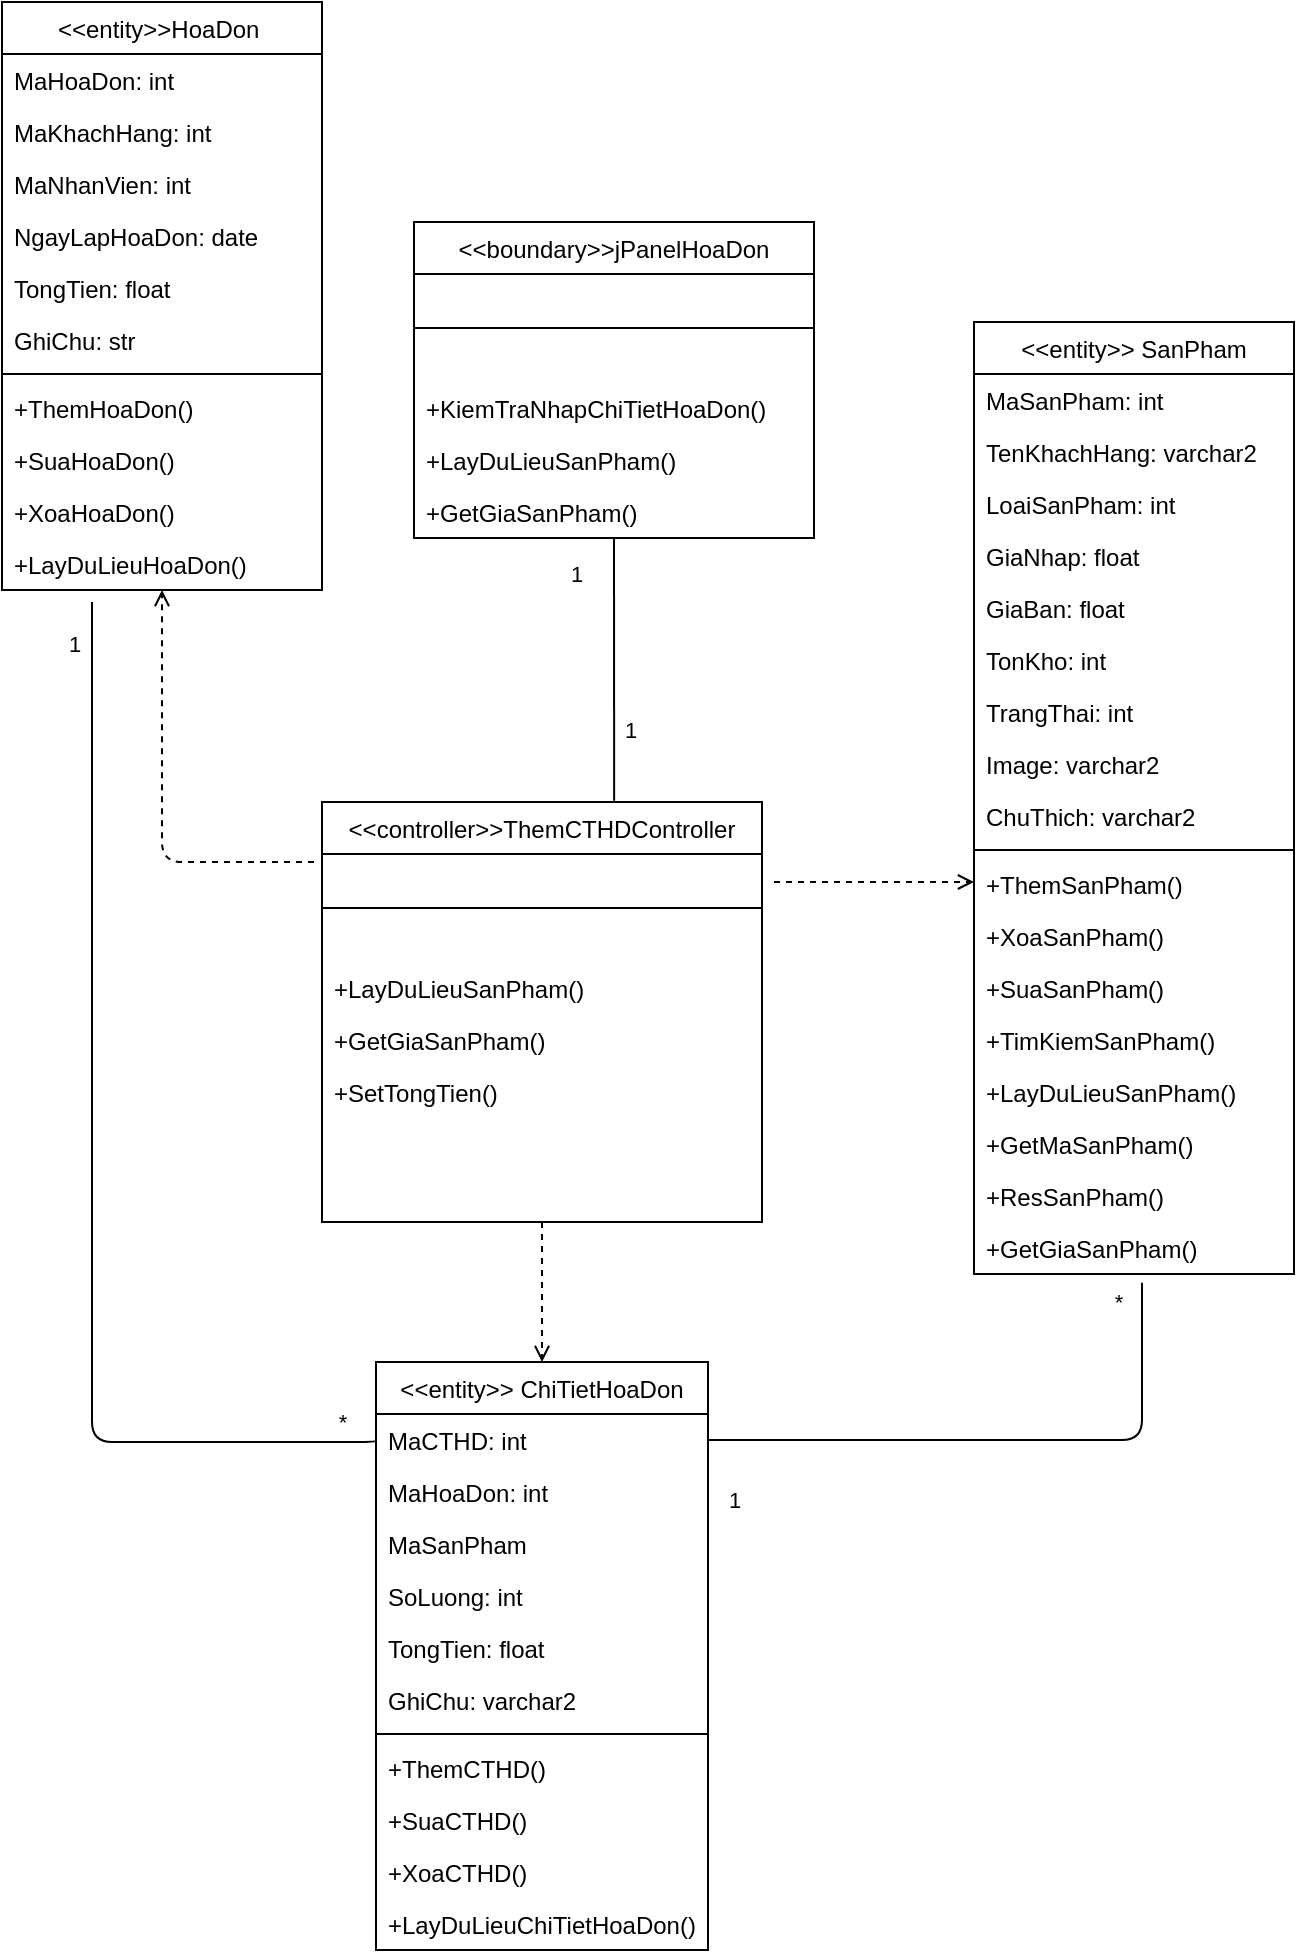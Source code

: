 <mxfile version="13.3.0" type="google"><diagram id="C5RBs43oDa-KdzZeNtuy" name="Page-1"><mxGraphModel dx="1115" dy="377" grid="1" gridSize="10" guides="1" tooltips="1" connect="1" arrows="1" fold="1" page="1" pageScale="1" pageWidth="827" pageHeight="1169" math="0" shadow="0"><root><mxCell id="WIyWlLk6GJQsqaUBKTNV-0"/><mxCell id="WIyWlLk6GJQsqaUBKTNV-1" parent="WIyWlLk6GJQsqaUBKTNV-0"/><mxCell id="TeF3yf9PjKHdRJ4pAOx2-1" value="" style="edgeStyle=elbowEdgeStyle;html=1;endArrow=open;elbow=vertical;endFill=1;dashed=1;entryX=0.5;entryY=1;entryDx=0;entryDy=0;" parent="WIyWlLk6GJQsqaUBKTNV-1" target="TeF3yf9PjKHdRJ4pAOx2-2" edge="1"><mxGeometry width="100" height="75" relative="1" as="geometry"><mxPoint x="256" y="510" as="sourcePoint"/><mxPoint x="380" y="470" as="targetPoint"/><Array as="points"><mxPoint x="420" y="510"/></Array></mxGeometry></mxCell><mxCell id="TeF3yf9PjKHdRJ4pAOx2-2" value="&lt;&lt;entity&gt;&gt;HoaDon " style="swimlane;fontStyle=0;align=center;verticalAlign=top;childLayout=stackLayout;horizontal=1;startSize=26;horizontalStack=0;resizeParent=1;resizeLast=0;collapsible=1;marginBottom=0;rounded=0;shadow=0;strokeWidth=1;" parent="WIyWlLk6GJQsqaUBKTNV-1" vertex="1"><mxGeometry x="100" y="80" width="160" height="294" as="geometry"><mxRectangle x="130" y="380" width="160" height="26" as="alternateBounds"/></mxGeometry></mxCell><mxCell id="TeF3yf9PjKHdRJ4pAOx2-3" value="MaHoaDon: int" style="text;align=left;verticalAlign=top;spacingLeft=4;spacingRight=4;overflow=hidden;rotatable=0;points=[[0,0.5],[1,0.5]];portConstraint=eastwest;" parent="TeF3yf9PjKHdRJ4pAOx2-2" vertex="1"><mxGeometry y="26" width="160" height="26" as="geometry"/></mxCell><mxCell id="TeF3yf9PjKHdRJ4pAOx2-4" value="MaKhachHang: int" style="text;align=left;verticalAlign=top;spacingLeft=4;spacingRight=4;overflow=hidden;rotatable=0;points=[[0,0.5],[1,0.5]];portConstraint=eastwest;" parent="TeF3yf9PjKHdRJ4pAOx2-2" vertex="1"><mxGeometry y="52" width="160" height="26" as="geometry"/></mxCell><mxCell id="TeF3yf9PjKHdRJ4pAOx2-5" value="MaNhanVien: int" style="text;align=left;verticalAlign=top;spacingLeft=4;spacingRight=4;overflow=hidden;rotatable=0;points=[[0,0.5],[1,0.5]];portConstraint=eastwest;rounded=0;shadow=0;html=0;" parent="TeF3yf9PjKHdRJ4pAOx2-2" vertex="1"><mxGeometry y="78" width="160" height="26" as="geometry"/></mxCell><mxCell id="TeF3yf9PjKHdRJ4pAOx2-6" value="NgayLapHoaDon: date" style="text;align=left;verticalAlign=top;spacingLeft=4;spacingRight=4;overflow=hidden;rotatable=0;points=[[0,0.5],[1,0.5]];portConstraint=eastwest;" parent="TeF3yf9PjKHdRJ4pAOx2-2" vertex="1"><mxGeometry y="104" width="160" height="26" as="geometry"/></mxCell><mxCell id="TeF3yf9PjKHdRJ4pAOx2-7" value="TongTien: float" style="text;align=left;verticalAlign=top;spacingLeft=4;spacingRight=4;overflow=hidden;rotatable=0;points=[[0,0.5],[1,0.5]];portConstraint=eastwest;" parent="TeF3yf9PjKHdRJ4pAOx2-2" vertex="1"><mxGeometry y="130" width="160" height="26" as="geometry"/></mxCell><mxCell id="TeF3yf9PjKHdRJ4pAOx2-8" value="GhiChu: str" style="text;align=left;verticalAlign=top;spacingLeft=4;spacingRight=4;overflow=hidden;rotatable=0;points=[[0,0.5],[1,0.5]];portConstraint=eastwest;" parent="TeF3yf9PjKHdRJ4pAOx2-2" vertex="1"><mxGeometry y="156" width="160" height="26" as="geometry"/></mxCell><mxCell id="TeF3yf9PjKHdRJ4pAOx2-9" value="" style="line;html=1;strokeWidth=1;align=left;verticalAlign=middle;spacingTop=-1;spacingLeft=3;spacingRight=3;rotatable=0;labelPosition=right;points=[];portConstraint=eastwest;" parent="TeF3yf9PjKHdRJ4pAOx2-2" vertex="1"><mxGeometry y="182" width="160" height="8" as="geometry"/></mxCell><mxCell id="TeF3yf9PjKHdRJ4pAOx2-10" value="+ThemHoaDon()" style="text;align=left;verticalAlign=top;spacingLeft=4;spacingRight=4;overflow=hidden;rotatable=0;points=[[0,0.5],[1,0.5]];portConstraint=eastwest;fontStyle=0" parent="TeF3yf9PjKHdRJ4pAOx2-2" vertex="1"><mxGeometry y="190" width="160" height="26" as="geometry"/></mxCell><mxCell id="TeF3yf9PjKHdRJ4pAOx2-11" value="+SuaHoaDon()" style="text;align=left;verticalAlign=top;spacingLeft=4;spacingRight=4;overflow=hidden;rotatable=0;points=[[0,0.5],[1,0.5]];portConstraint=eastwest;" parent="TeF3yf9PjKHdRJ4pAOx2-2" vertex="1"><mxGeometry y="216" width="160" height="26" as="geometry"/></mxCell><mxCell id="TeF3yf9PjKHdRJ4pAOx2-12" value="+XoaHoaDon()" style="text;align=left;verticalAlign=top;spacingLeft=4;spacingRight=4;overflow=hidden;rotatable=0;points=[[0,0.5],[1,0.5]];portConstraint=eastwest;" parent="TeF3yf9PjKHdRJ4pAOx2-2" vertex="1"><mxGeometry y="242" width="160" height="26" as="geometry"/></mxCell><mxCell id="KICxrAocSTkD8G8-AfBz-0" value="+LayDuLieuHoaDon()" style="text;align=left;verticalAlign=top;spacingLeft=4;spacingRight=4;overflow=hidden;rotatable=0;points=[[0,0.5],[1,0.5]];portConstraint=eastwest;" vertex="1" parent="TeF3yf9PjKHdRJ4pAOx2-2"><mxGeometry y="268" width="160" height="26" as="geometry"/></mxCell><mxCell id="TeF3yf9PjKHdRJ4pAOx2-50" value="&lt;&lt;boundary&gt;&gt;jPanelHoaDon" style="swimlane;fontStyle=0;align=center;verticalAlign=top;childLayout=stackLayout;horizontal=1;startSize=26;horizontalStack=0;resizeParent=1;resizeLast=0;collapsible=1;marginBottom=0;rounded=0;shadow=0;strokeWidth=1;" parent="WIyWlLk6GJQsqaUBKTNV-1" vertex="1"><mxGeometry x="306" y="190" width="200" height="158" as="geometry"><mxRectangle x="550" y="140" width="160" height="26" as="alternateBounds"/></mxGeometry></mxCell><mxCell id="TeF3yf9PjKHdRJ4pAOx2-51" value="" style="line;html=1;strokeWidth=1;align=left;verticalAlign=middle;spacingTop=-1;spacingLeft=3;spacingRight=3;rotatable=0;labelPosition=right;points=[];portConstraint=eastwest;" parent="TeF3yf9PjKHdRJ4pAOx2-50" vertex="1"><mxGeometry y="26" width="200" height="54" as="geometry"/></mxCell><mxCell id="KICxrAocSTkD8G8-AfBz-1" value="+KiemTraNhapChiTietHoaDon()" style="text;align=left;verticalAlign=top;spacingLeft=4;spacingRight=4;overflow=hidden;rotatable=0;points=[[0,0.5],[1,0.5]];portConstraint=eastwest;" vertex="1" parent="TeF3yf9PjKHdRJ4pAOx2-50"><mxGeometry y="80" width="200" height="26" as="geometry"/></mxCell><mxCell id="D-B3CPk6ELgyWqvkfupI-8" value="+LayDuLieuSanPham()" style="text;align=left;verticalAlign=top;spacingLeft=4;spacingRight=4;overflow=hidden;rotatable=0;points=[[0,0.5],[1,0.5]];portConstraint=eastwest;" parent="TeF3yf9PjKHdRJ4pAOx2-50" vertex="1"><mxGeometry y="106" width="200" height="26" as="geometry"/></mxCell><mxCell id="KICxrAocSTkD8G8-AfBz-13" value="+GetGiaSanPham()" style="text;align=left;verticalAlign=top;spacingLeft=4;spacingRight=4;overflow=hidden;rotatable=0;points=[[0,0.5],[1,0.5]];portConstraint=eastwest;fontStyle=0" vertex="1" parent="TeF3yf9PjKHdRJ4pAOx2-50"><mxGeometry y="132" width="200" height="26" as="geometry"/></mxCell><mxCell id="TeF3yf9PjKHdRJ4pAOx2-55" value="" style="edgeStyle=elbowEdgeStyle;html=1;endArrow=open;elbow=vertical;endFill=1;dashed=1;entryX=0.5;entryY=0;entryDx=0;entryDy=0;" parent="WIyWlLk6GJQsqaUBKTNV-1" target="TeF3yf9PjKHdRJ4pAOx2-69" edge="1"><mxGeometry width="100" height="75" relative="1" as="geometry"><mxPoint x="370" y="690" as="sourcePoint"/><mxPoint x="420" y="600" as="targetPoint"/><Array as="points"/></mxGeometry></mxCell><mxCell id="TeF3yf9PjKHdRJ4pAOx2-56" value="" style="edgeStyle=elbowEdgeStyle;html=1;endArrow=none;elbow=vertical;exitX=0;exitY=0.5;exitDx=0;exitDy=0;" parent="WIyWlLk6GJQsqaUBKTNV-1" source="TeF3yf9PjKHdRJ4pAOx2-70" edge="1"><mxGeometry width="100" height="75" relative="1" as="geometry"><mxPoint x="216" y="800" as="sourcePoint"/><mxPoint x="145" y="380" as="targetPoint"/><Array as="points"><mxPoint x="226" y="800"/></Array></mxGeometry></mxCell><mxCell id="TeF3yf9PjKHdRJ4pAOx2-57" value="*" style="edgeLabel;html=1;align=center;verticalAlign=middle;resizable=0;points=[];" parent="TeF3yf9PjKHdRJ4pAOx2-56" vertex="1" connectable="0"><mxGeometry x="-0.893" y="-3" relative="1" as="geometry"><mxPoint x="12" y="-7" as="offset"/></mxGeometry></mxCell><mxCell id="TeF3yf9PjKHdRJ4pAOx2-58" value="1" style="edgeLabel;html=1;align=center;verticalAlign=middle;resizable=0;points=[];" parent="TeF3yf9PjKHdRJ4pAOx2-56" vertex="1" connectable="0"><mxGeometry x="0.941" y="-1" relative="1" as="geometry"><mxPoint x="-10" y="4" as="offset"/></mxGeometry></mxCell><mxCell id="TeF3yf9PjKHdRJ4pAOx2-59" value="" style="endArrow=none;html=1;exitX=0.5;exitY=1;exitDx=0;exitDy=0;entryX=0.664;entryY=-0.003;entryDx=0;entryDy=0;entryPerimeter=0;" parent="WIyWlLk6GJQsqaUBKTNV-1" source="TeF3yf9PjKHdRJ4pAOx2-50" target="TeF3yf9PjKHdRJ4pAOx2-45" edge="1"><mxGeometry width="50" height="50" relative="1" as="geometry"><mxPoint x="100" y="582" as="sourcePoint"/><mxPoint x="406" y="490" as="targetPoint"/></mxGeometry></mxCell><mxCell id="TeF3yf9PjKHdRJ4pAOx2-60" value="1" style="edgeLabel;html=1;align=center;verticalAlign=middle;resizable=0;points=[];" parent="TeF3yf9PjKHdRJ4pAOx2-59" vertex="1" connectable="0"><mxGeometry x="-0.509" y="-2" relative="1" as="geometry"><mxPoint x="-17" y="-15" as="offset"/></mxGeometry></mxCell><mxCell id="TeF3yf9PjKHdRJ4pAOx2-61" value="1" style="edgeLabel;html=1;align=center;verticalAlign=middle;resizable=0;points=[];" parent="TeF3yf9PjKHdRJ4pAOx2-59" vertex="1" connectable="0"><mxGeometry x="0.6" relative="1" as="geometry"><mxPoint x="8" y="-9" as="offset"/></mxGeometry></mxCell><mxCell id="vPW1VdcXiIOaIi5Gdjj--3" value="" style="endArrow=none;html=1;exitX=1;exitY=0.5;exitDx=0;exitDy=0;entryX=0.525;entryY=1.169;entryDx=0;entryDy=0;entryPerimeter=0;" parent="WIyWlLk6GJQsqaUBKTNV-1" source="TeF3yf9PjKHdRJ4pAOx2-70" target="KICxrAocSTkD8G8-AfBz-2" edge="1"><mxGeometry width="50" height="50" relative="1" as="geometry"><mxPoint x="536" y="770" as="sourcePoint"/><mxPoint x="668" y="670" as="targetPoint"/><Array as="points"><mxPoint x="670" y="799"/></Array></mxGeometry></mxCell><mxCell id="vPW1VdcXiIOaIi5Gdjj--4" value="1" style="edgeLabel;html=1;align=center;verticalAlign=middle;resizable=0;points=[];" parent="vPW1VdcXiIOaIi5Gdjj--3" vertex="1" connectable="0"><mxGeometry x="0.908" y="4" relative="1" as="geometry"><mxPoint x="-200" y="95" as="offset"/></mxGeometry></mxCell><mxCell id="vPW1VdcXiIOaIi5Gdjj--5" value="*" style="edgeLabel;html=1;align=center;verticalAlign=middle;resizable=0;points=[];" parent="vPW1VdcXiIOaIi5Gdjj--3" vertex="1" connectable="0"><mxGeometry x="0.934" relative="1" as="geometry"><mxPoint x="-12.37" as="offset"/></mxGeometry></mxCell><mxCell id="TeF3yf9PjKHdRJ4pAOx2-69" value="&lt;&lt;entity&gt;&gt; ChiTietHoaDon" style="swimlane;fontStyle=0;align=center;verticalAlign=top;childLayout=stackLayout;horizontal=1;startSize=26;horizontalStack=0;resizeParent=1;resizeLast=0;collapsible=1;marginBottom=0;rounded=0;shadow=0;strokeWidth=1;" parent="WIyWlLk6GJQsqaUBKTNV-1" vertex="1"><mxGeometry x="287" y="760" width="166" height="294" as="geometry"><mxRectangle x="130" y="380" width="160" height="26" as="alternateBounds"/></mxGeometry></mxCell><mxCell id="TeF3yf9PjKHdRJ4pAOx2-70" value="MaCTHD: int" style="text;align=left;verticalAlign=top;spacingLeft=4;spacingRight=4;overflow=hidden;rotatable=0;points=[[0,0.5],[1,0.5]];portConstraint=eastwest;" parent="TeF3yf9PjKHdRJ4pAOx2-69" vertex="1"><mxGeometry y="26" width="166" height="26" as="geometry"/></mxCell><mxCell id="TeF3yf9PjKHdRJ4pAOx2-71" value="MaHoaDon: int" style="text;align=left;verticalAlign=top;spacingLeft=4;spacingRight=4;overflow=hidden;rotatable=0;points=[[0,0.5],[1,0.5]];portConstraint=eastwest;rounded=0;shadow=0;html=0;" parent="TeF3yf9PjKHdRJ4pAOx2-69" vertex="1"><mxGeometry y="52" width="166" height="26" as="geometry"/></mxCell><mxCell id="TeF3yf9PjKHdRJ4pAOx2-72" value="MaSanPham" style="text;align=left;verticalAlign=top;spacingLeft=4;spacingRight=4;overflow=hidden;rotatable=0;points=[[0,0.5],[1,0.5]];portConstraint=eastwest;rounded=0;shadow=0;html=0;" parent="TeF3yf9PjKHdRJ4pAOx2-69" vertex="1"><mxGeometry y="78" width="166" height="26" as="geometry"/></mxCell><mxCell id="TeF3yf9PjKHdRJ4pAOx2-73" value="SoLuong: int" style="text;align=left;verticalAlign=top;spacingLeft=4;spacingRight=4;overflow=hidden;rotatable=0;points=[[0,0.5],[1,0.5]];portConstraint=eastwest;rounded=0;shadow=0;html=0;" parent="TeF3yf9PjKHdRJ4pAOx2-69" vertex="1"><mxGeometry y="104" width="166" height="26" as="geometry"/></mxCell><mxCell id="TeF3yf9PjKHdRJ4pAOx2-74" value="TongTien: float" style="text;align=left;verticalAlign=top;spacingLeft=4;spacingRight=4;overflow=hidden;rotatable=0;points=[[0,0.5],[1,0.5]];portConstraint=eastwest;rounded=0;shadow=0;html=0;" parent="TeF3yf9PjKHdRJ4pAOx2-69" vertex="1"><mxGeometry y="130" width="166" height="26" as="geometry"/></mxCell><mxCell id="TeF3yf9PjKHdRJ4pAOx2-75" value="GhiChu: varchar2" style="text;align=left;verticalAlign=top;spacingLeft=4;spacingRight=4;overflow=hidden;rotatable=0;points=[[0,0.5],[1,0.5]];portConstraint=eastwest;rounded=0;shadow=0;html=0;" parent="TeF3yf9PjKHdRJ4pAOx2-69" vertex="1"><mxGeometry y="156" width="166" height="26" as="geometry"/></mxCell><mxCell id="TeF3yf9PjKHdRJ4pAOx2-76" value="" style="line;html=1;strokeWidth=1;align=left;verticalAlign=middle;spacingTop=-1;spacingLeft=3;spacingRight=3;rotatable=0;labelPosition=right;points=[];portConstraint=eastwest;" parent="TeF3yf9PjKHdRJ4pAOx2-69" vertex="1"><mxGeometry y="182" width="166" height="8" as="geometry"/></mxCell><mxCell id="TeF3yf9PjKHdRJ4pAOx2-77" value="+ThemCTHD()" style="text;align=left;verticalAlign=top;spacingLeft=4;spacingRight=4;overflow=hidden;rotatable=0;points=[[0,0.5],[1,0.5]];portConstraint=eastwest;" parent="TeF3yf9PjKHdRJ4pAOx2-69" vertex="1"><mxGeometry y="190" width="166" height="26" as="geometry"/></mxCell><mxCell id="TeF3yf9PjKHdRJ4pAOx2-78" value="+SuaCTHD()" style="text;align=left;verticalAlign=top;spacingLeft=4;spacingRight=4;overflow=hidden;rotatable=0;points=[[0,0.5],[1,0.5]];portConstraint=eastwest;" parent="TeF3yf9PjKHdRJ4pAOx2-69" vertex="1"><mxGeometry y="216" width="166" height="26" as="geometry"/></mxCell><mxCell id="TeF3yf9PjKHdRJ4pAOx2-79" value="+XoaCTHD()" style="text;align=left;verticalAlign=top;spacingLeft=4;spacingRight=4;overflow=hidden;rotatable=0;points=[[0,0.5],[1,0.5]];portConstraint=eastwest;" parent="TeF3yf9PjKHdRJ4pAOx2-69" vertex="1"><mxGeometry y="242" width="166" height="26" as="geometry"/></mxCell><mxCell id="KICxrAocSTkD8G8-AfBz-4" value="+LayDuLieuChiTietHoaDon()" style="text;align=left;verticalAlign=top;spacingLeft=4;spacingRight=4;overflow=hidden;rotatable=0;points=[[0,0.5],[1,0.5]];portConstraint=eastwest;" vertex="1" parent="TeF3yf9PjKHdRJ4pAOx2-69"><mxGeometry y="268" width="166" height="26" as="geometry"/></mxCell><mxCell id="TeF3yf9PjKHdRJ4pAOx2-45" value="&lt;&lt;controller&gt;&gt;ThemCTHDController" style="swimlane;fontStyle=0;align=center;verticalAlign=top;childLayout=stackLayout;horizontal=1;startSize=26;horizontalStack=0;resizeParent=1;resizeLast=0;collapsible=1;marginBottom=0;rounded=0;shadow=0;strokeWidth=1;" parent="WIyWlLk6GJQsqaUBKTNV-1" vertex="1"><mxGeometry x="260" y="480" width="220" height="210" as="geometry"><mxRectangle x="340" y="380" width="170" height="26" as="alternateBounds"/></mxGeometry></mxCell><mxCell id="TeF3yf9PjKHdRJ4pAOx2-46" value="" style="line;html=1;strokeWidth=1;align=left;verticalAlign=middle;spacingTop=-1;spacingLeft=3;spacingRight=3;rotatable=0;labelPosition=right;points=[];portConstraint=eastwest;" parent="TeF3yf9PjKHdRJ4pAOx2-45" vertex="1"><mxGeometry y="26" width="220" height="54" as="geometry"/></mxCell><mxCell id="KICxrAocSTkD8G8-AfBz-11" value="+LayDuLieuSanPham()" style="text;align=left;verticalAlign=top;spacingLeft=4;spacingRight=4;overflow=hidden;rotatable=0;points=[[0,0.5],[1,0.5]];portConstraint=eastwest;" vertex="1" parent="TeF3yf9PjKHdRJ4pAOx2-45"><mxGeometry y="80" width="220" height="26" as="geometry"/></mxCell><mxCell id="KICxrAocSTkD8G8-AfBz-5" value="+GetGiaSanPham()" style="text;align=left;verticalAlign=top;spacingLeft=4;spacingRight=4;overflow=hidden;rotatable=0;points=[[0,0.5],[1,0.5]];portConstraint=eastwest;" vertex="1" parent="TeF3yf9PjKHdRJ4pAOx2-45"><mxGeometry y="106" width="220" height="26" as="geometry"/></mxCell><mxCell id="D-B3CPk6ELgyWqvkfupI-10" value="+SetTongTien()" style="text;align=left;verticalAlign=top;spacingLeft=4;spacingRight=4;overflow=hidden;rotatable=0;points=[[0,0.5],[1,0.5]];portConstraint=eastwest;" parent="TeF3yf9PjKHdRJ4pAOx2-45" vertex="1"><mxGeometry y="132" width="220" height="26" as="geometry"/></mxCell><mxCell id="TeF3yf9PjKHdRJ4pAOx2-14" value="&lt;&lt;entity&gt;&gt; SanPham" style="swimlane;fontStyle=0;align=center;verticalAlign=top;childLayout=stackLayout;horizontal=1;startSize=26;horizontalStack=0;resizeParent=1;resizeLast=0;collapsible=1;marginBottom=0;rounded=0;shadow=0;strokeWidth=1;" parent="WIyWlLk6GJQsqaUBKTNV-1" vertex="1"><mxGeometry x="586" y="240" width="160" height="476" as="geometry"><mxRectangle x="130" y="380" width="160" height="26" as="alternateBounds"/></mxGeometry></mxCell><mxCell id="TeF3yf9PjKHdRJ4pAOx2-15" value="MaSanPham: int" style="text;align=left;verticalAlign=top;spacingLeft=4;spacingRight=4;overflow=hidden;rotatable=0;points=[[0,0.5],[1,0.5]];portConstraint=eastwest;" parent="TeF3yf9PjKHdRJ4pAOx2-14" vertex="1"><mxGeometry y="26" width="160" height="26" as="geometry"/></mxCell><mxCell id="TeF3yf9PjKHdRJ4pAOx2-16" value="TenKhachHang: varchar2" style="text;align=left;verticalAlign=top;spacingLeft=4;spacingRight=4;overflow=hidden;rotatable=0;points=[[0,0.5],[1,0.5]];portConstraint=eastwest;" parent="TeF3yf9PjKHdRJ4pAOx2-14" vertex="1"><mxGeometry y="52" width="160" height="26" as="geometry"/></mxCell><mxCell id="TeF3yf9PjKHdRJ4pAOx2-17" value="LoaiSanPham: int" style="text;align=left;verticalAlign=top;spacingLeft=4;spacingRight=4;overflow=hidden;rotatable=0;points=[[0,0.5],[1,0.5]];portConstraint=eastwest;rounded=0;shadow=0;html=0;" parent="TeF3yf9PjKHdRJ4pAOx2-14" vertex="1"><mxGeometry y="78" width="160" height="26" as="geometry"/></mxCell><mxCell id="TeF3yf9PjKHdRJ4pAOx2-18" value="GiaNhap: float" style="text;align=left;verticalAlign=top;spacingLeft=4;spacingRight=4;overflow=hidden;rotatable=0;points=[[0,0.5],[1,0.5]];portConstraint=eastwest;" parent="TeF3yf9PjKHdRJ4pAOx2-14" vertex="1"><mxGeometry y="104" width="160" height="26" as="geometry"/></mxCell><mxCell id="TeF3yf9PjKHdRJ4pAOx2-19" value="GiaBan: float" style="text;align=left;verticalAlign=top;spacingLeft=4;spacingRight=4;overflow=hidden;rotatable=0;points=[[0,0.5],[1,0.5]];portConstraint=eastwest;" parent="TeF3yf9PjKHdRJ4pAOx2-14" vertex="1"><mxGeometry y="130" width="160" height="26" as="geometry"/></mxCell><mxCell id="TeF3yf9PjKHdRJ4pAOx2-20" value="TonKho: int" style="text;align=left;verticalAlign=top;spacingLeft=4;spacingRight=4;overflow=hidden;rotatable=0;points=[[0,0.5],[1,0.5]];portConstraint=eastwest;" parent="TeF3yf9PjKHdRJ4pAOx2-14" vertex="1"><mxGeometry y="156" width="160" height="26" as="geometry"/></mxCell><mxCell id="TeF3yf9PjKHdRJ4pAOx2-21" value="TrangThai: int" style="text;align=left;verticalAlign=top;spacingLeft=4;spacingRight=4;overflow=hidden;rotatable=0;points=[[0,0.5],[1,0.5]];portConstraint=eastwest;" parent="TeF3yf9PjKHdRJ4pAOx2-14" vertex="1"><mxGeometry y="182" width="160" height="26" as="geometry"/></mxCell><mxCell id="vPW1VdcXiIOaIi5Gdjj--0" value="Image: varchar2" style="text;align=left;verticalAlign=top;spacingLeft=4;spacingRight=4;overflow=hidden;rotatable=0;points=[[0,0.5],[1,0.5]];portConstraint=eastwest;" parent="TeF3yf9PjKHdRJ4pAOx2-14" vertex="1"><mxGeometry y="208" width="160" height="26" as="geometry"/></mxCell><mxCell id="TeF3yf9PjKHdRJ4pAOx2-22" value="ChuThich: varchar2" style="text;align=left;verticalAlign=top;spacingLeft=4;spacingRight=4;overflow=hidden;rotatable=0;points=[[0,0.5],[1,0.5]];portConstraint=eastwest;" parent="TeF3yf9PjKHdRJ4pAOx2-14" vertex="1"><mxGeometry y="234" width="160" height="26" as="geometry"/></mxCell><mxCell id="TeF3yf9PjKHdRJ4pAOx2-23" value="" style="line;html=1;strokeWidth=1;align=left;verticalAlign=middle;spacingTop=-1;spacingLeft=3;spacingRight=3;rotatable=0;labelPosition=right;points=[];portConstraint=eastwest;" parent="TeF3yf9PjKHdRJ4pAOx2-14" vertex="1"><mxGeometry y="260" width="160" height="8" as="geometry"/></mxCell><mxCell id="TeF3yf9PjKHdRJ4pAOx2-24" value="+ThemSanPham()" style="text;align=left;verticalAlign=top;spacingLeft=4;spacingRight=4;overflow=hidden;rotatable=0;points=[[0,0.5],[1,0.5]];portConstraint=eastwest;fontStyle=0" parent="TeF3yf9PjKHdRJ4pAOx2-14" vertex="1"><mxGeometry y="268" width="160" height="26" as="geometry"/></mxCell><mxCell id="TeF3yf9PjKHdRJ4pAOx2-25" value="+XoaSanPham()" style="text;align=left;verticalAlign=top;spacingLeft=4;spacingRight=4;overflow=hidden;rotatable=0;points=[[0,0.5],[1,0.5]];portConstraint=eastwest;" parent="TeF3yf9PjKHdRJ4pAOx2-14" vertex="1"><mxGeometry y="294" width="160" height="26" as="geometry"/></mxCell><mxCell id="TeF3yf9PjKHdRJ4pAOx2-26" value="+SuaSanPham()" style="text;align=left;verticalAlign=top;spacingLeft=4;spacingRight=4;overflow=hidden;rotatable=0;points=[[0,0.5],[1,0.5]];portConstraint=eastwest;" parent="TeF3yf9PjKHdRJ4pAOx2-14" vertex="1"><mxGeometry y="320" width="160" height="26" as="geometry"/></mxCell><mxCell id="TeF3yf9PjKHdRJ4pAOx2-27" value="+TimKiemSanPham()" style="text;align=left;verticalAlign=top;spacingLeft=4;spacingRight=4;overflow=hidden;rotatable=0;points=[[0,0.5],[1,0.5]];portConstraint=eastwest;fontStyle=0" parent="TeF3yf9PjKHdRJ4pAOx2-14" vertex="1"><mxGeometry y="346" width="160" height="26" as="geometry"/></mxCell><mxCell id="TeF3yf9PjKHdRJ4pAOx2-28" value="+LayDuLieuSanPham()" style="text;align=left;verticalAlign=top;spacingLeft=4;spacingRight=4;overflow=hidden;rotatable=0;points=[[0,0.5],[1,0.5]];portConstraint=eastwest;" parent="TeF3yf9PjKHdRJ4pAOx2-14" vertex="1"><mxGeometry y="372" width="160" height="26" as="geometry"/></mxCell><mxCell id="KICxrAocSTkD8G8-AfBz-14" value="+GetMaSanPham()" style="text;align=left;verticalAlign=top;spacingLeft=4;spacingRight=4;overflow=hidden;rotatable=0;points=[[0,0.5],[1,0.5]];portConstraint=eastwest;fontStyle=0" vertex="1" parent="TeF3yf9PjKHdRJ4pAOx2-14"><mxGeometry y="398" width="160" height="26" as="geometry"/></mxCell><mxCell id="KICxrAocSTkD8G8-AfBz-12" value="+ResSanPham()" style="text;align=left;verticalAlign=top;spacingLeft=4;spacingRight=4;overflow=hidden;rotatable=0;points=[[0,0.5],[1,0.5]];portConstraint=eastwest;fontStyle=0" vertex="1" parent="TeF3yf9PjKHdRJ4pAOx2-14"><mxGeometry y="424" width="160" height="26" as="geometry"/></mxCell><mxCell id="KICxrAocSTkD8G8-AfBz-2" value="+GetGiaSanPham()" style="text;align=left;verticalAlign=top;spacingLeft=4;spacingRight=4;overflow=hidden;rotatable=0;points=[[0,0.5],[1,0.5]];portConstraint=eastwest;fontStyle=0" vertex="1" parent="TeF3yf9PjKHdRJ4pAOx2-14"><mxGeometry y="450" width="160" height="26" as="geometry"/></mxCell><mxCell id="KICxrAocSTkD8G8-AfBz-16" value="" style="edgeStyle=elbowEdgeStyle;html=1;endArrow=open;elbow=vertical;endFill=1;dashed=1;" edge="1" parent="WIyWlLk6GJQsqaUBKTNV-1"><mxGeometry width="100" height="75" relative="1" as="geometry"><mxPoint x="486" y="520" as="sourcePoint"/><mxPoint x="586" y="520" as="targetPoint"/><Array as="points"/></mxGeometry></mxCell></root></mxGraphModel></diagram></mxfile>